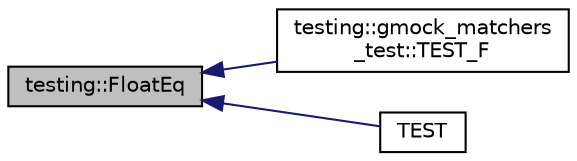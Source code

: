 digraph "testing::FloatEq"
{
  edge [fontname="Helvetica",fontsize="10",labelfontname="Helvetica",labelfontsize="10"];
  node [fontname="Helvetica",fontsize="10",shape=record];
  rankdir="LR";
  Node586 [label="testing::FloatEq",height=0.2,width=0.4,color="black", fillcolor="grey75", style="filled", fontcolor="black"];
  Node586 -> Node587 [dir="back",color="midnightblue",fontsize="10",style="solid",fontname="Helvetica"];
  Node587 [label="testing::gmock_matchers\l_test::TEST_F",height=0.2,width=0.4,color="black", fillcolor="white", style="filled",URL="$d5/de1/namespacetesting_1_1gmock__matchers__test.html#a69257e935b4334c835b3ad26acea9104"];
  Node586 -> Node588 [dir="back",color="midnightblue",fontsize="10",style="solid",fontname="Helvetica"];
  Node588 [label="TEST",height=0.2,width=0.4,color="black", fillcolor="white", style="filled",URL="$d8/dce/gmock__link__test_8h.html#a407dfcf377f8201153cb0141eb4e50d0"];
}
